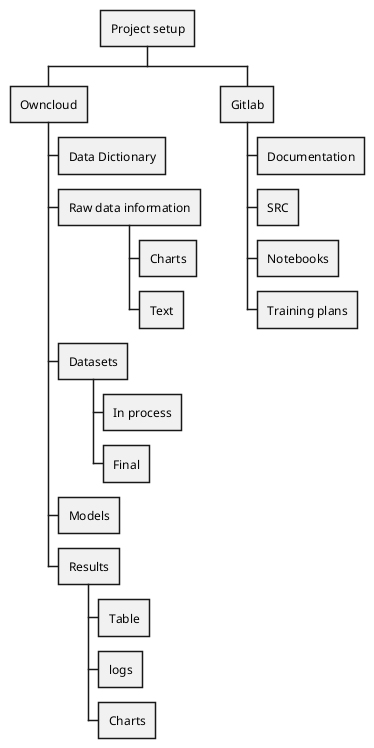 @startwbs
* Project setup
** Owncloud
*** Data Dictionary
*** Raw data information
**** Charts
**** Text
*** Datasets
**** In process
**** Final
*** Models
*** Results
**** Table
**** logs
**** Charts

** Gitlab
*** Documentation
*** SRC
*** Notebooks
*** Training plans
@endwbs